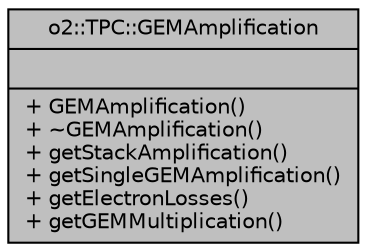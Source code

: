 digraph "o2::TPC::GEMAmplification"
{
 // INTERACTIVE_SVG=YES
  bgcolor="transparent";
  edge [fontname="Helvetica",fontsize="10",labelfontname="Helvetica",labelfontsize="10"];
  node [fontname="Helvetica",fontsize="10",shape=record];
  Node1 [label="{o2::TPC::GEMAmplification\n||+ GEMAmplification()\l+ ~GEMAmplification()\l+ getStackAmplification()\l+ getSingleGEMAmplification()\l+ getElectronLosses()\l+ getGEMMultiplication()\l}",height=0.2,width=0.4,color="black", fillcolor="grey75", style="filled" fontcolor="black"];
}
